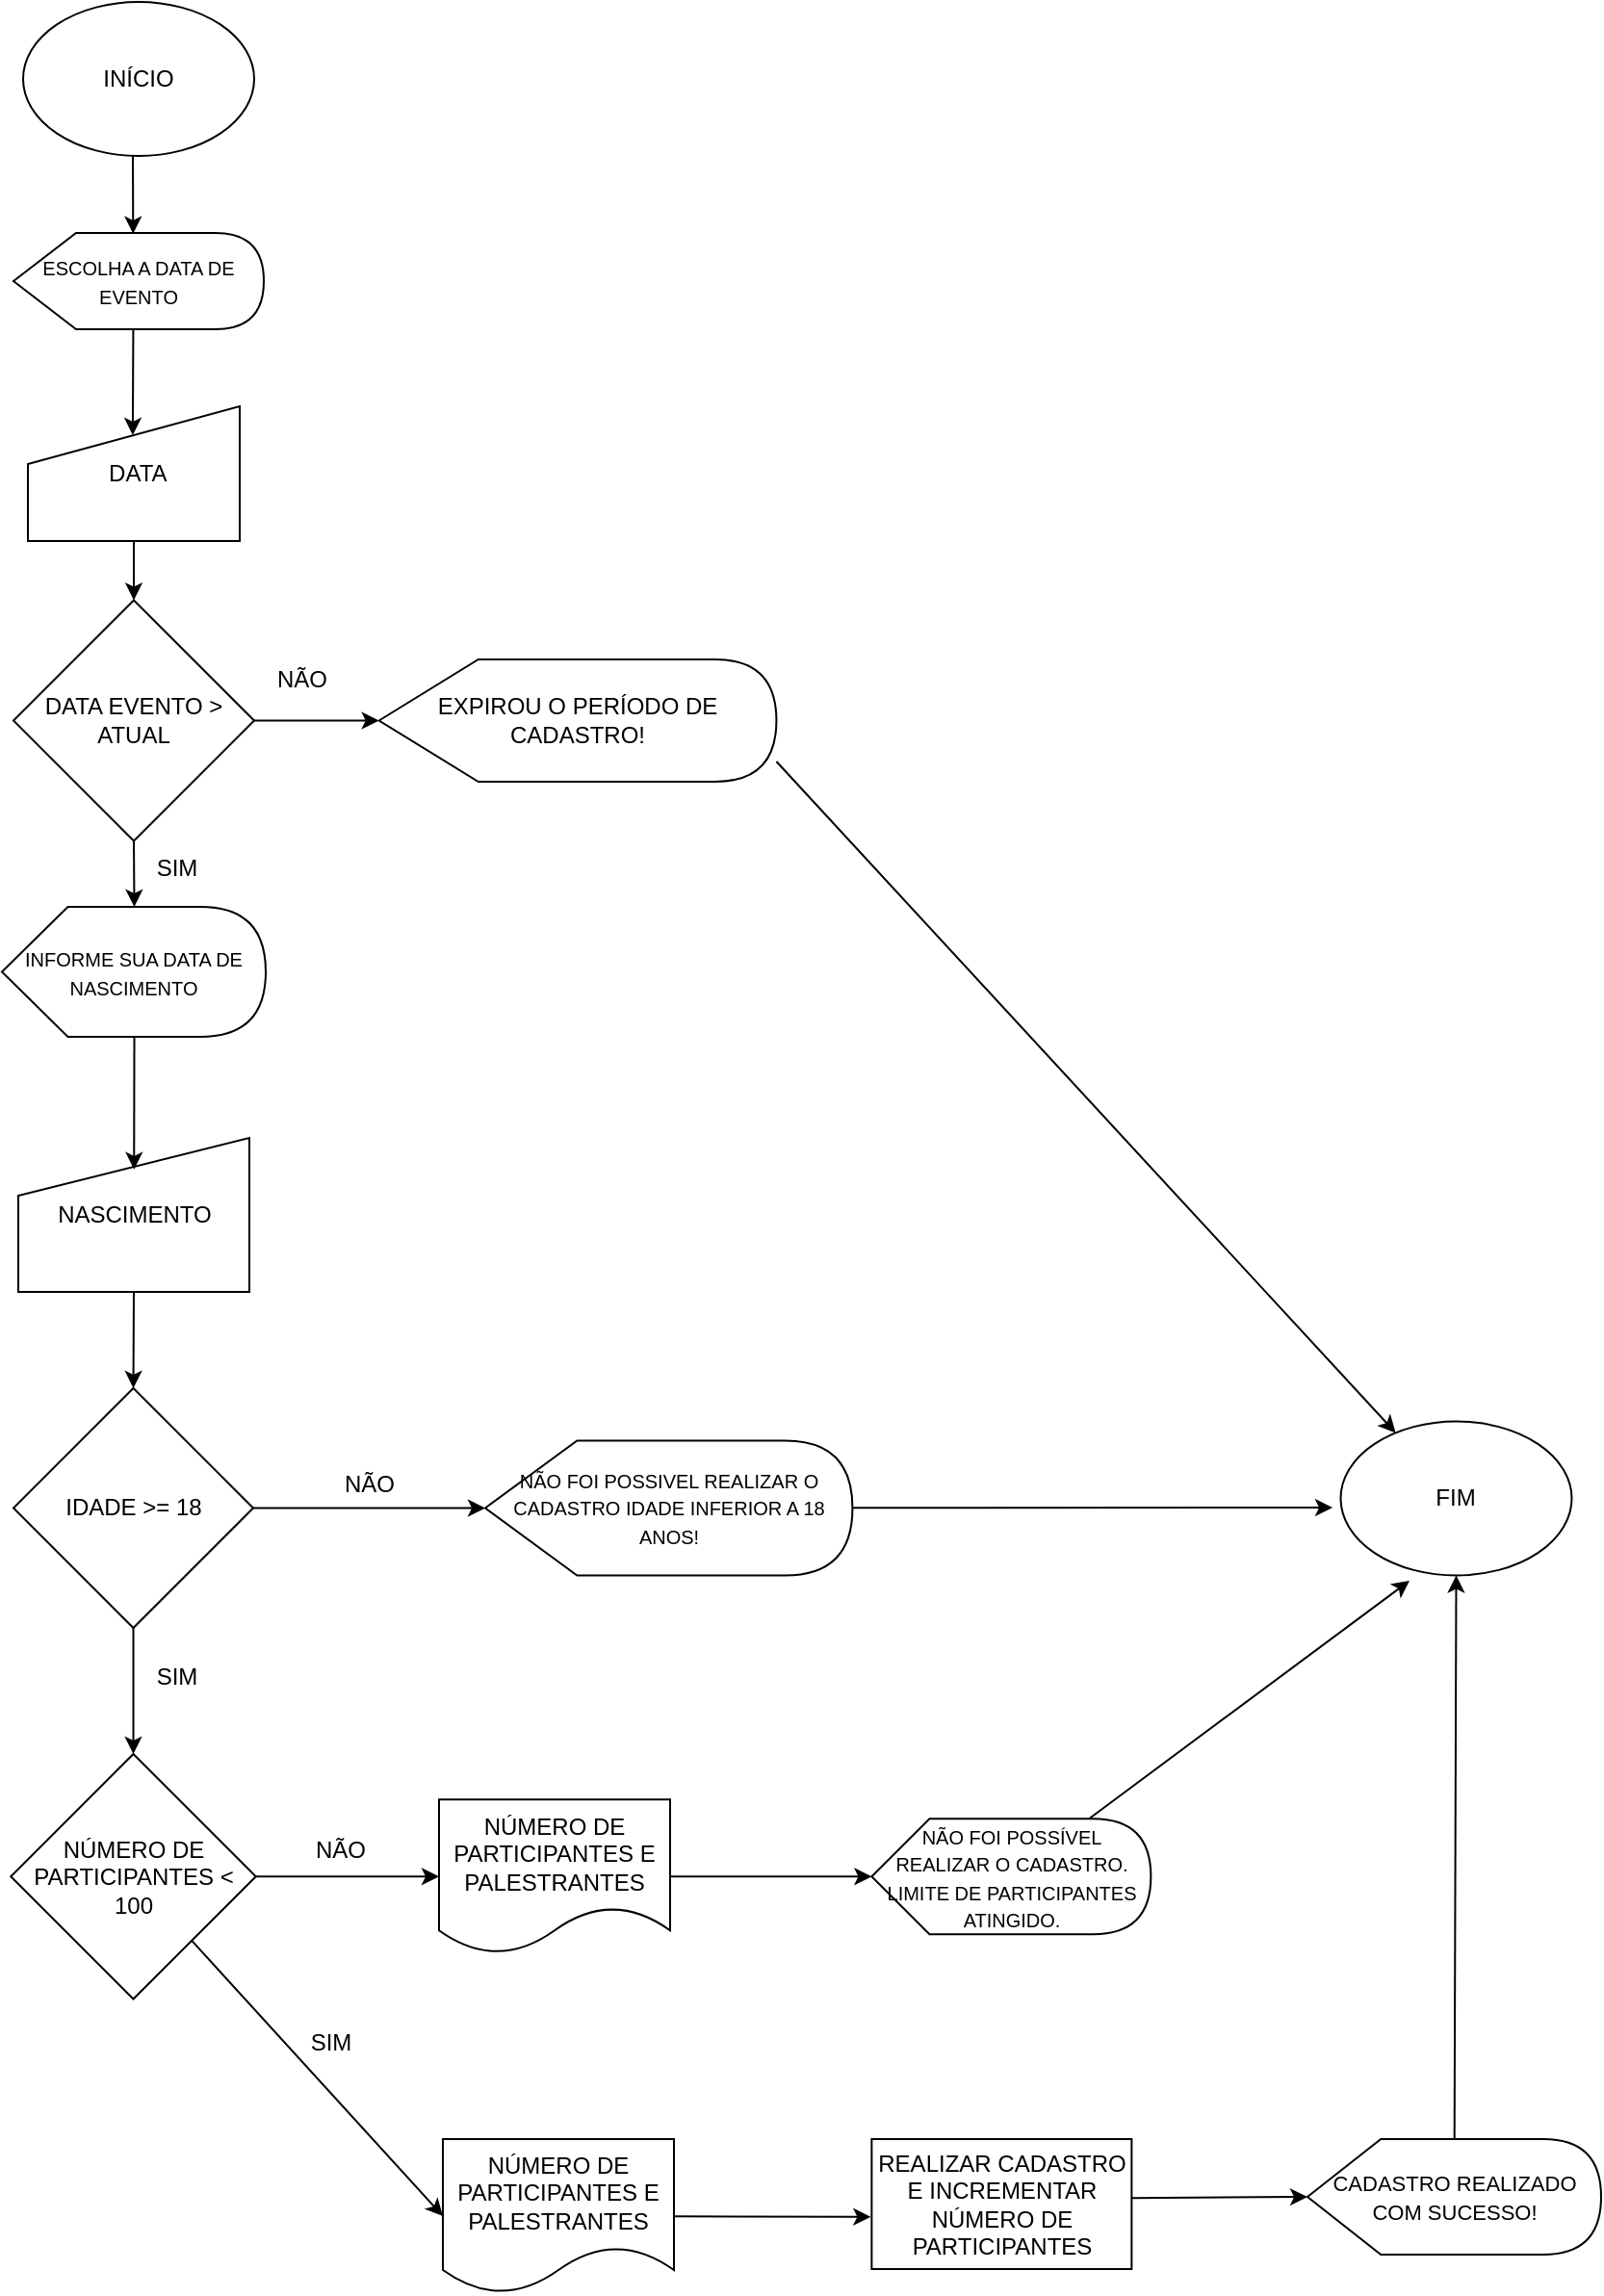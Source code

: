 <mxfile version="15.0.6" type="github">
  <diagram id="kgpKYQtTHZ0yAKxKKP6v" name="Page-1">
    <mxGraphModel dx="1014" dy="529" grid="1" gridSize="10" guides="1" tooltips="1" connect="1" arrows="1" fold="1" page="1" pageScale="1" pageWidth="850" pageHeight="1100" math="0" shadow="0">
      <root>
        <mxCell id="0" />
        <mxCell id="1" parent="0" />
        <mxCell id="uxp9zhx9pDXaW7esicIj-1" value="INÍCIO" style="ellipse;whiteSpace=wrap;html=1;" vertex="1" parent="1">
          <mxGeometry x="30" width="120" height="80" as="geometry" />
        </mxCell>
        <mxCell id="uxp9zhx9pDXaW7esicIj-3" value="&lt;span style=&quot;font-size: 10px&quot;&gt;ESCOLHA A DATA DE EVENTO&lt;/span&gt;" style="shape=display;whiteSpace=wrap;html=1;" vertex="1" parent="1">
          <mxGeometry x="25" y="120" width="130" height="50" as="geometry" />
        </mxCell>
        <mxCell id="uxp9zhx9pDXaW7esicIj-4" value="&amp;nbsp;DATA" style="shape=manualInput;whiteSpace=wrap;html=1;" vertex="1" parent="1">
          <mxGeometry x="32.5" y="210" width="110" height="70" as="geometry" />
        </mxCell>
        <mxCell id="uxp9zhx9pDXaW7esicIj-5" value="DATA EVENTO &amp;gt; ATUAL" style="rhombus;whiteSpace=wrap;html=1;" vertex="1" parent="1">
          <mxGeometry x="25" y="310.75" width="125" height="125" as="geometry" />
        </mxCell>
        <mxCell id="uxp9zhx9pDXaW7esicIj-8" value="REALIZAR CADASTRO&lt;br&gt;E INCREMENTAR NÚMERO DE PARTICIPANTES" style="rounded=0;whiteSpace=wrap;html=1;" vertex="1" parent="1">
          <mxGeometry x="470.69" y="1110" width="135" height="67.5" as="geometry" />
        </mxCell>
        <mxCell id="uxp9zhx9pDXaW7esicIj-9" value="IDADE &amp;gt;= 18" style="rhombus;whiteSpace=wrap;html=1;" vertex="1" parent="1">
          <mxGeometry x="25" y="720" width="124.5" height="124.5" as="geometry" />
        </mxCell>
        <mxCell id="uxp9zhx9pDXaW7esicIj-12" value="&lt;font style=&quot;font-size: 10px&quot;&gt;NÃO FOI POSSIVEL REALIZAR O CADASTRO IDADE INFERIOR A 18 ANOS!&lt;/font&gt;" style="shape=display;whiteSpace=wrap;html=1;" vertex="1" parent="1">
          <mxGeometry x="270" y="747.25" width="190.72" height="70" as="geometry" />
        </mxCell>
        <mxCell id="uxp9zhx9pDXaW7esicIj-13" value="EXPIROU O PERÍODO DE CADASTRO!" style="shape=display;whiteSpace=wrap;html=1;" vertex="1" parent="1">
          <mxGeometry x="214.83" y="341.5" width="206.38" height="63.5" as="geometry" />
        </mxCell>
        <mxCell id="uxp9zhx9pDXaW7esicIj-15" value="NÚMERO DE PARTICIPANTES &amp;lt; 100" style="rhombus;whiteSpace=wrap;html=1;" vertex="1" parent="1">
          <mxGeometry x="23.62" y="910" width="127.25" height="127.25" as="geometry" />
        </mxCell>
        <mxCell id="uxp9zhx9pDXaW7esicIj-16" value="&lt;font style=&quot;font-size: 11px&quot;&gt;CADASTRO REALIZADO COM SUCESSO!&lt;/font&gt;" style="shape=display;whiteSpace=wrap;html=1;" vertex="1" parent="1">
          <mxGeometry x="697" y="1110" width="152.5" height="60" as="geometry" />
        </mxCell>
        <mxCell id="uxp9zhx9pDXaW7esicIj-17" value="&lt;font style=&quot;font-size: 10px&quot;&gt;INFORME SUA DATA DE NASCIMENTO&lt;/font&gt;" style="shape=display;whiteSpace=wrap;html=1;" vertex="1" parent="1">
          <mxGeometry x="19" y="470" width="137" height="67.5" as="geometry" />
        </mxCell>
        <mxCell id="uxp9zhx9pDXaW7esicIj-18" value="NASCIMENTO" style="shape=manualInput;whiteSpace=wrap;html=1;" vertex="1" parent="1">
          <mxGeometry x="27.5" y="590" width="120" height="80" as="geometry" />
        </mxCell>
        <mxCell id="uxp9zhx9pDXaW7esicIj-19" value="NÚMERO DE PARTICIPANTES E PALESTRANTES" style="shape=document;whiteSpace=wrap;html=1;boundedLbl=1;" vertex="1" parent="1">
          <mxGeometry x="248" y="1110" width="120" height="80" as="geometry" />
        </mxCell>
        <mxCell id="uxp9zhx9pDXaW7esicIj-21" value="&lt;span&gt;NÚMERO DE PARTICIPANTES E PALESTRANTES&lt;/span&gt;" style="shape=document;whiteSpace=wrap;html=1;boundedLbl=1;" vertex="1" parent="1">
          <mxGeometry x="246" y="933.62" width="120" height="80" as="geometry" />
        </mxCell>
        <mxCell id="uxp9zhx9pDXaW7esicIj-22" value="&lt;font style=&quot;font-size: 10px&quot;&gt;NÃO FOI POSSÍVEL REALIZAR O CADASTRO. LIMITE DE PARTICIPANTES ATINGIDO.&lt;/font&gt;" style="shape=display;whiteSpace=wrap;html=1;size=0.207;" vertex="1" parent="1">
          <mxGeometry x="470.69" y="943.62" width="145" height="60" as="geometry" />
        </mxCell>
        <mxCell id="uxp9zhx9pDXaW7esicIj-24" value="FIM" style="ellipse;whiteSpace=wrap;html=1;" vertex="1" parent="1">
          <mxGeometry x="714.25" y="737.25" width="120" height="80" as="geometry" />
        </mxCell>
        <mxCell id="uxp9zhx9pDXaW7esicIj-28" value="" style="endArrow=classic;html=1;" edge="1" parent="1" source="uxp9zhx9pDXaW7esicIj-22">
          <mxGeometry width="50" height="50" relative="1" as="geometry">
            <mxPoint x="620" y="940" as="sourcePoint" />
            <mxPoint x="750" y="820" as="targetPoint" />
          </mxGeometry>
        </mxCell>
        <mxCell id="uxp9zhx9pDXaW7esicIj-29" value="" style="endArrow=classic;html=1;entryX=0;entryY=0.5;entryDx=0;entryDy=0;entryPerimeter=0;" edge="1" parent="1" source="uxp9zhx9pDXaW7esicIj-21" target="uxp9zhx9pDXaW7esicIj-22">
          <mxGeometry width="50" height="50" relative="1" as="geometry">
            <mxPoint x="370" y="963" as="sourcePoint" />
            <mxPoint x="470" y="970" as="targetPoint" />
          </mxGeometry>
        </mxCell>
        <mxCell id="uxp9zhx9pDXaW7esicIj-30" value="" style="endArrow=classic;html=1;" edge="1" parent="1" source="uxp9zhx9pDXaW7esicIj-12">
          <mxGeometry width="50" height="50" relative="1" as="geometry">
            <mxPoint x="470" y="782" as="sourcePoint" />
            <mxPoint x="710" y="782" as="targetPoint" />
          </mxGeometry>
        </mxCell>
        <mxCell id="uxp9zhx9pDXaW7esicIj-31" value="" style="endArrow=classic;html=1;entryX=0;entryY=0.5;entryDx=0;entryDy=0;" edge="1" parent="1" source="uxp9zhx9pDXaW7esicIj-15" target="uxp9zhx9pDXaW7esicIj-21">
          <mxGeometry width="50" height="50" relative="1" as="geometry">
            <mxPoint x="155.0" y="973.04" as="sourcePoint" />
            <mxPoint x="240" y="973" as="targetPoint" />
          </mxGeometry>
        </mxCell>
        <mxCell id="uxp9zhx9pDXaW7esicIj-32" value="" style="endArrow=classic;html=1;entryX=0;entryY=0.5;entryDx=0;entryDy=0;" edge="1" parent="1" source="uxp9zhx9pDXaW7esicIj-15" target="uxp9zhx9pDXaW7esicIj-19">
          <mxGeometry width="50" height="50" relative="1" as="geometry">
            <mxPoint x="90" y="1040" as="sourcePoint" />
            <mxPoint x="230" y="1130" as="targetPoint" />
          </mxGeometry>
        </mxCell>
        <mxCell id="uxp9zhx9pDXaW7esicIj-33" value="" style="endArrow=classic;html=1;entryX=-0.004;entryY=0.599;entryDx=0;entryDy=0;entryPerimeter=0;" edge="1" parent="1" source="uxp9zhx9pDXaW7esicIj-19" target="uxp9zhx9pDXaW7esicIj-8">
          <mxGeometry width="50" height="50" relative="1" as="geometry">
            <mxPoint x="370" y="1139" as="sourcePoint" />
            <mxPoint x="480" y="1139" as="targetPoint" />
          </mxGeometry>
        </mxCell>
        <mxCell id="uxp9zhx9pDXaW7esicIj-35" value="" style="endArrow=classic;html=1;entryX=0;entryY=0.5;entryDx=0;entryDy=0;entryPerimeter=0;exitX=1.002;exitY=0.454;exitDx=0;exitDy=0;exitPerimeter=0;" edge="1" parent="1" source="uxp9zhx9pDXaW7esicIj-8" target="uxp9zhx9pDXaW7esicIj-16">
          <mxGeometry width="50" height="50" relative="1" as="geometry">
            <mxPoint x="608.0" y="1139.41" as="sourcePoint" />
            <mxPoint x="698.0" y="1139.41" as="targetPoint" />
          </mxGeometry>
        </mxCell>
        <mxCell id="uxp9zhx9pDXaW7esicIj-37" value="" style="endArrow=classic;html=1;entryX=0.5;entryY=1;entryDx=0;entryDy=0;" edge="1" parent="1" source="uxp9zhx9pDXaW7esicIj-16" target="uxp9zhx9pDXaW7esicIj-24">
          <mxGeometry width="50" height="50" relative="1" as="geometry">
            <mxPoint x="770" y="1100" as="sourcePoint" />
            <mxPoint x="770" y="820" as="targetPoint" />
          </mxGeometry>
        </mxCell>
        <mxCell id="uxp9zhx9pDXaW7esicIj-38" value="" style="endArrow=classic;html=1;exitX=1;exitY=0.835;exitDx=0;exitDy=0;exitPerimeter=0;" edge="1" parent="1" source="uxp9zhx9pDXaW7esicIj-13" target="uxp9zhx9pDXaW7esicIj-24">
          <mxGeometry width="50" height="50" relative="1" as="geometry">
            <mxPoint x="400" y="640" as="sourcePoint" />
            <mxPoint x="730" y="740" as="targetPoint" />
          </mxGeometry>
        </mxCell>
        <mxCell id="uxp9zhx9pDXaW7esicIj-39" value="" style="endArrow=classic;html=1;entryX=0;entryY=0.5;entryDx=0;entryDy=0;entryPerimeter=0;exitX=1;exitY=0.5;exitDx=0;exitDy=0;" edge="1" parent="1" source="uxp9zhx9pDXaW7esicIj-9" target="uxp9zhx9pDXaW7esicIj-12">
          <mxGeometry width="50" height="50" relative="1" as="geometry">
            <mxPoint x="400" y="750" as="sourcePoint" />
            <mxPoint x="450" y="700" as="targetPoint" />
          </mxGeometry>
        </mxCell>
        <mxCell id="uxp9zhx9pDXaW7esicIj-42" value="" style="endArrow=classic;html=1;entryX=0.478;entryY=0.008;entryDx=0;entryDy=0;entryPerimeter=0;" edge="1" parent="1" target="uxp9zhx9pDXaW7esicIj-3">
          <mxGeometry width="50" height="50" relative="1" as="geometry">
            <mxPoint x="87" y="80" as="sourcePoint" />
            <mxPoint x="490" y="90" as="targetPoint" />
          </mxGeometry>
        </mxCell>
        <mxCell id="uxp9zhx9pDXaW7esicIj-43" value="" style="endArrow=classic;html=1;entryX=0.495;entryY=0.214;entryDx=0;entryDy=0;entryPerimeter=0;" edge="1" parent="1" target="uxp9zhx9pDXaW7esicIj-4">
          <mxGeometry width="50" height="50" relative="1" as="geometry">
            <mxPoint x="87.21" y="169.6" as="sourcePoint" />
            <mxPoint x="87.35" y="210.0" as="targetPoint" />
          </mxGeometry>
        </mxCell>
        <mxCell id="uxp9zhx9pDXaW7esicIj-44" value="" style="endArrow=classic;html=1;exitX=0.5;exitY=1;exitDx=0;exitDy=0;entryX=0.5;entryY=0;entryDx=0;entryDy=0;" edge="1" parent="1" source="uxp9zhx9pDXaW7esicIj-4" target="uxp9zhx9pDXaW7esicIj-5">
          <mxGeometry width="50" height="50" relative="1" as="geometry">
            <mxPoint x="120" y="360" as="sourcePoint" />
            <mxPoint x="170" y="310" as="targetPoint" />
          </mxGeometry>
        </mxCell>
        <mxCell id="uxp9zhx9pDXaW7esicIj-45" value="" style="endArrow=classic;html=1;entryX=0;entryY=0.5;entryDx=0;entryDy=0;entryPerimeter=0;exitX=1;exitY=0.5;exitDx=0;exitDy=0;" edge="1" parent="1" source="uxp9zhx9pDXaW7esicIj-5" target="uxp9zhx9pDXaW7esicIj-13">
          <mxGeometry width="50" height="50" relative="1" as="geometry">
            <mxPoint x="100" y="350" as="sourcePoint" />
            <mxPoint x="150" y="300" as="targetPoint" />
          </mxGeometry>
        </mxCell>
        <mxCell id="uxp9zhx9pDXaW7esicIj-46" value="" style="endArrow=classic;html=1;entryX=0.501;entryY=0.205;entryDx=0;entryDy=0;entryPerimeter=0;exitX=0;exitY=0;exitDx=68.75;exitDy=67.5;exitPerimeter=0;" edge="1" parent="1" source="uxp9zhx9pDXaW7esicIj-17" target="uxp9zhx9pDXaW7esicIj-18">
          <mxGeometry width="50" height="50" relative="1" as="geometry">
            <mxPoint x="140" y="610" as="sourcePoint" />
            <mxPoint x="190" y="560" as="targetPoint" />
          </mxGeometry>
        </mxCell>
        <mxCell id="uxp9zhx9pDXaW7esicIj-47" value="" style="endArrow=classic;html=1;entryX=0;entryY=0;entryDx=68.75;entryDy=0;entryPerimeter=0;exitX=0.5;exitY=1;exitDx=0;exitDy=0;" edge="1" parent="1" source="uxp9zhx9pDXaW7esicIj-5" target="uxp9zhx9pDXaW7esicIj-17">
          <mxGeometry width="50" height="50" relative="1" as="geometry">
            <mxPoint x="140" y="610" as="sourcePoint" />
            <mxPoint x="190" y="560" as="targetPoint" />
          </mxGeometry>
        </mxCell>
        <mxCell id="uxp9zhx9pDXaW7esicIj-48" value="" style="endArrow=classic;html=1;entryX=0.5;entryY=0;entryDx=0;entryDy=0;exitX=0.5;exitY=1;exitDx=0;exitDy=0;" edge="1" parent="1" source="uxp9zhx9pDXaW7esicIj-18" target="uxp9zhx9pDXaW7esicIj-9">
          <mxGeometry width="50" height="50" relative="1" as="geometry">
            <mxPoint x="100" y="730" as="sourcePoint" />
            <mxPoint x="150" y="680" as="targetPoint" />
          </mxGeometry>
        </mxCell>
        <mxCell id="uxp9zhx9pDXaW7esicIj-49" value="" style="endArrow=classic;html=1;entryX=0.5;entryY=0;entryDx=0;entryDy=0;exitX=0.5;exitY=1;exitDx=0;exitDy=0;" edge="1" parent="1" source="uxp9zhx9pDXaW7esicIj-9" target="uxp9zhx9pDXaW7esicIj-15">
          <mxGeometry width="50" height="50" relative="1" as="geometry">
            <mxPoint x="-100" y="800" as="sourcePoint" />
            <mxPoint x="-50" y="750" as="targetPoint" />
          </mxGeometry>
        </mxCell>
        <mxCell id="uxp9zhx9pDXaW7esicIj-50" value="NÃO" style="text;html=1;strokeColor=none;fillColor=none;align=center;verticalAlign=middle;whiteSpace=wrap;rounded=0;" vertex="1" parent="1">
          <mxGeometry x="155" y="341.5" width="40" height="20" as="geometry" />
        </mxCell>
        <mxCell id="uxp9zhx9pDXaW7esicIj-51" value="SIM" style="text;html=1;strokeColor=none;fillColor=none;align=center;verticalAlign=middle;whiteSpace=wrap;rounded=0;" vertex="1" parent="1">
          <mxGeometry x="90" y="440" width="40" height="20" as="geometry" />
        </mxCell>
        <mxCell id="uxp9zhx9pDXaW7esicIj-52" value="NÃO" style="text;html=1;strokeColor=none;fillColor=none;align=center;verticalAlign=middle;whiteSpace=wrap;rounded=0;" vertex="1" parent="1">
          <mxGeometry x="190" y="760" width="40" height="20" as="geometry" />
        </mxCell>
        <mxCell id="uxp9zhx9pDXaW7esicIj-55" value="NÃO" style="text;html=1;strokeColor=none;fillColor=none;align=center;verticalAlign=middle;whiteSpace=wrap;rounded=0;" vertex="1" parent="1">
          <mxGeometry x="174.83" y="950" width="40" height="20" as="geometry" />
        </mxCell>
        <mxCell id="uxp9zhx9pDXaW7esicIj-56" value="SIM" style="text;html=1;strokeColor=none;fillColor=none;align=center;verticalAlign=middle;whiteSpace=wrap;rounded=0;" vertex="1" parent="1">
          <mxGeometry x="90" y="860" width="40" height="20" as="geometry" />
        </mxCell>
        <mxCell id="uxp9zhx9pDXaW7esicIj-57" value="SIM" style="text;html=1;strokeColor=none;fillColor=none;align=center;verticalAlign=middle;whiteSpace=wrap;rounded=0;" vertex="1" parent="1">
          <mxGeometry x="170" y="1050" width="40" height="20" as="geometry" />
        </mxCell>
      </root>
    </mxGraphModel>
  </diagram>
</mxfile>
